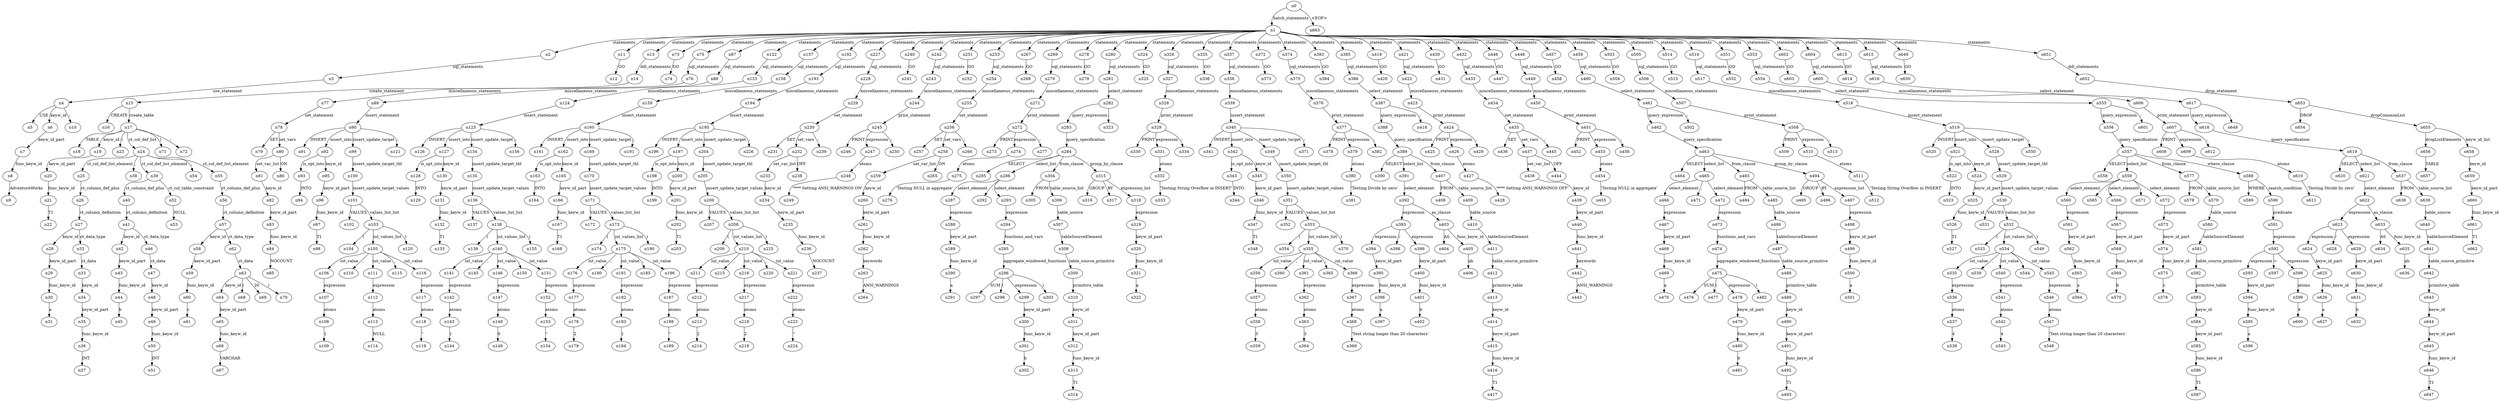 digraph ParseTree {
  n0 -> n1 [label="batch_statements"];
  n1 -> n2 [label="statements"];
  n2 -> n3 [label="sql_statements"];
  n3 -> n4 [label="use_statement"];
  n4 -> n5 [label="USE"];
  n4 -> n6 [label="keyw_id"];
  n6 -> n7 [label="keyw_id_part"];
  n7 -> n8 [label="func_keyw_id"];
  n8 -> n9 [label="AdventureWorks"];
  n4 -> n10 [label=";"];
  n1 -> n11 [label="statements"];
  n11 -> n12 [label="GO"];
  n1 -> n13 [label="statements"];
  n13 -> n14 [label="ddl_statements"];
  n14 -> n15 [label="create_statement"];
  n15 -> n16 [label="CREATE"];
  n15 -> n17 [label="create_table"];
  n17 -> n18 [label="TABLE"];
  n17 -> n19 [label="keyw_id"];
  n19 -> n20 [label="keyw_id_part"];
  n20 -> n21 [label="func_keyw_id"];
  n21 -> n22 [label="T1"];
  n17 -> n23 [label="("];
  n17 -> n24 [label="ct_col_def_list"];
  n24 -> n25 [label="ct_col_def_list_element"];
  n25 -> n26 [label="ct_column_def_plus"];
  n26 -> n27 [label="ct_column_definition"];
  n27 -> n28 [label="keyw_id"];
  n28 -> n29 [label="keyw_id_part"];
  n29 -> n30 [label="func_keyw_id"];
  n30 -> n31 [label="a"];
  n27 -> n32 [label="ct_data_type"];
  n32 -> n33 [label="ct_data"];
  n33 -> n34 [label="keyw_id"];
  n34 -> n35 [label="keyw_id_part"];
  n35 -> n36 [label="func_keyw_id"];
  n36 -> n37 [label="INT"];
  n24 -> n38 [label=","];
  n24 -> n39 [label="ct_col_def_list_element"];
  n39 -> n40 [label="ct_column_def_plus"];
  n40 -> n41 [label="ct_column_definition"];
  n41 -> n42 [label="keyw_id"];
  n42 -> n43 [label="keyw_id_part"];
  n43 -> n44 [label="func_keyw_id"];
  n44 -> n45 [label="b"];
  n41 -> n46 [label="ct_data_type"];
  n46 -> n47 [label="ct_data"];
  n47 -> n48 [label="keyw_id"];
  n48 -> n49 [label="keyw_id_part"];
  n49 -> n50 [label="func_keyw_id"];
  n50 -> n51 [label="INT"];
  n39 -> n52 [label="ct_col_table_constraint"];
  n52 -> n53 [label="NULL"];
  n24 -> n54 [label=","];
  n24 -> n55 [label="ct_col_def_list_element"];
  n55 -> n56 [label="ct_column_def_plus"];
  n56 -> n57 [label="ct_column_definition"];
  n57 -> n58 [label="keyw_id"];
  n58 -> n59 [label="keyw_id_part"];
  n59 -> n60 [label="func_keyw_id"];
  n60 -> n61 [label="c"];
  n57 -> n62 [label="ct_data_type"];
  n62 -> n63 [label="ct_data"];
  n63 -> n64 [label="keyw_id"];
  n64 -> n65 [label="keyw_id_part"];
  n65 -> n66 [label="func_keyw_id"];
  n66 -> n67 [label="VARCHAR"];
  n63 -> n68 [label="("];
  n63 -> n69 [label="20"];
  n63 -> n70 [label=")"];
  n17 -> n71 [label=")"];
  n17 -> n72 [label=";"];
  n1 -> n73 [label="statements"];
  n73 -> n74 [label="GO"];
  n1 -> n75 [label="statements"];
  n75 -> n76 [label="sql_statements"];
  n76 -> n77 [label="miscellaneous_statements"];
  n77 -> n78 [label="set_statement"];
  n78 -> n79 [label="SET"];
  n78 -> n80 [label="set_vars"];
  n80 -> n81 [label="set_var_list"];
  n81 -> n82 [label="keyw_id"];
  n82 -> n83 [label="keyw_id_part"];
  n83 -> n84 [label="func_keyw_id"];
  n84 -> n85 [label="NOCOUNT"];
  n80 -> n86 [label="ON"];
  n1 -> n87 [label="statements"];
  n87 -> n88 [label="sql_statements"];
  n88 -> n89 [label="miscellaneous_statements"];
  n89 -> n90 [label="insert_statement"];
  n90 -> n91 [label="INSERT"];
  n90 -> n92 [label="insert_into"];
  n92 -> n93 [label="is_opt_into"];
  n93 -> n94 [label="INTO"];
  n92 -> n95 [label="keyw_id"];
  n95 -> n96 [label="keyw_id_part"];
  n96 -> n97 [label="func_keyw_id"];
  n97 -> n98 [label="T1"];
  n90 -> n99 [label="insert_update_target"];
  n99 -> n100 [label="insert_update_target_tbl"];
  n100 -> n101 [label="insert_update_target_values"];
  n101 -> n102 [label="VALUES"];
  n101 -> n103 [label="values_list_list"];
  n103 -> n104 [label="("];
  n103 -> n105 [label="iut_values_list"];
  n105 -> n106 [label="iut_value"];
  n106 -> n107 [label="expression"];
  n107 -> n108 [label="atoms"];
  n108 -> n109 [label="1"];
  n105 -> n110 [label=","];
  n105 -> n111 [label="iut_value"];
  n111 -> n112 [label="expression"];
  n112 -> n113 [label="atoms"];
  n113 -> n114 [label="NULL"];
  n105 -> n115 [label=","];
  n105 -> n116 [label="iut_value"];
  n116 -> n117 [label="expression"];
  n117 -> n118 [label="atoms"];
  n118 -> n119 [label="''"];
  n103 -> n120 [label=")"];
  n90 -> n121 [label=";"];
  n1 -> n122 [label="statements"];
  n122 -> n123 [label="sql_statements"];
  n123 -> n124 [label="miscellaneous_statements"];
  n124 -> n125 [label="insert_statement"];
  n125 -> n126 [label="INSERT"];
  n125 -> n127 [label="insert_into"];
  n127 -> n128 [label="is_opt_into"];
  n128 -> n129 [label="INTO"];
  n127 -> n130 [label="keyw_id"];
  n130 -> n131 [label="keyw_id_part"];
  n131 -> n132 [label="func_keyw_id"];
  n132 -> n133 [label="T1"];
  n125 -> n134 [label="insert_update_target"];
  n134 -> n135 [label="insert_update_target_tbl"];
  n135 -> n136 [label="insert_update_target_values"];
  n136 -> n137 [label="VALUES"];
  n136 -> n138 [label="values_list_list"];
  n138 -> n139 [label="("];
  n138 -> n140 [label="iut_values_list"];
  n140 -> n141 [label="iut_value"];
  n141 -> n142 [label="expression"];
  n142 -> n143 [label="atoms"];
  n143 -> n144 [label="1"];
  n140 -> n145 [label=","];
  n140 -> n146 [label="iut_value"];
  n146 -> n147 [label="expression"];
  n147 -> n148 [label="atoms"];
  n148 -> n149 [label="0"];
  n140 -> n150 [label=","];
  n140 -> n151 [label="iut_value"];
  n151 -> n152 [label="expression"];
  n152 -> n153 [label="atoms"];
  n153 -> n154 [label="''"];
  n138 -> n155 [label=")"];
  n125 -> n156 [label=";"];
  n1 -> n157 [label="statements"];
  n157 -> n158 [label="sql_statements"];
  n158 -> n159 [label="miscellaneous_statements"];
  n159 -> n160 [label="insert_statement"];
  n160 -> n161 [label="INSERT"];
  n160 -> n162 [label="insert_into"];
  n162 -> n163 [label="is_opt_into"];
  n163 -> n164 [label="INTO"];
  n162 -> n165 [label="keyw_id"];
  n165 -> n166 [label="keyw_id_part"];
  n166 -> n167 [label="func_keyw_id"];
  n167 -> n168 [label="T1"];
  n160 -> n169 [label="insert_update_target"];
  n169 -> n170 [label="insert_update_target_tbl"];
  n170 -> n171 [label="insert_update_target_values"];
  n171 -> n172 [label="VALUES"];
  n171 -> n173 [label="values_list_list"];
  n173 -> n174 [label="("];
  n173 -> n175 [label="iut_values_list"];
  n175 -> n176 [label="iut_value"];
  n176 -> n177 [label="expression"];
  n177 -> n178 [label="atoms"];
  n178 -> n179 [label="2"];
  n175 -> n180 [label=","];
  n175 -> n181 [label="iut_value"];
  n181 -> n182 [label="expression"];
  n182 -> n183 [label="atoms"];
  n183 -> n184 [label="1"];
  n175 -> n185 [label=","];
  n175 -> n186 [label="iut_value"];
  n186 -> n187 [label="expression"];
  n187 -> n188 [label="atoms"];
  n188 -> n189 [label="''"];
  n173 -> n190 [label=")"];
  n160 -> n191 [label=";"];
  n1 -> n192 [label="statements"];
  n192 -> n193 [label="sql_statements"];
  n193 -> n194 [label="miscellaneous_statements"];
  n194 -> n195 [label="insert_statement"];
  n195 -> n196 [label="INSERT"];
  n195 -> n197 [label="insert_into"];
  n197 -> n198 [label="is_opt_into"];
  n198 -> n199 [label="INTO"];
  n197 -> n200 [label="keyw_id"];
  n200 -> n201 [label="keyw_id_part"];
  n201 -> n202 [label="func_keyw_id"];
  n202 -> n203 [label="T1"];
  n195 -> n204 [label="insert_update_target"];
  n204 -> n205 [label="insert_update_target_tbl"];
  n205 -> n206 [label="insert_update_target_values"];
  n206 -> n207 [label="VALUES"];
  n206 -> n208 [label="values_list_list"];
  n208 -> n209 [label="("];
  n208 -> n210 [label="iut_values_list"];
  n210 -> n211 [label="iut_value"];
  n211 -> n212 [label="expression"];
  n212 -> n213 [label="atoms"];
  n213 -> n214 [label="2"];
  n210 -> n215 [label=","];
  n210 -> n216 [label="iut_value"];
  n216 -> n217 [label="expression"];
  n217 -> n218 [label="atoms"];
  n218 -> n219 [label="2"];
  n210 -> n220 [label=","];
  n210 -> n221 [label="iut_value"];
  n221 -> n222 [label="expression"];
  n222 -> n223 [label="atoms"];
  n223 -> n224 [label="''"];
  n208 -> n225 [label=")"];
  n195 -> n226 [label=";"];
  n1 -> n227 [label="statements"];
  n227 -> n228 [label="sql_statements"];
  n228 -> n229 [label="miscellaneous_statements"];
  n229 -> n230 [label="set_statement"];
  n230 -> n231 [label="SET"];
  n230 -> n232 [label="set_vars"];
  n232 -> n233 [label="set_var_list"];
  n233 -> n234 [label="keyw_id"];
  n234 -> n235 [label="keyw_id_part"];
  n235 -> n236 [label="func_keyw_id"];
  n236 -> n237 [label="NOCOUNT"];
  n232 -> n238 [label="OFF"];
  n230 -> n239 [label=";"];
  n1 -> n240 [label="statements"];
  n240 -> n241 [label="GO"];
  n1 -> n242 [label="statements"];
  n242 -> n243 [label="sql_statements"];
  n243 -> n244 [label="miscellaneous_statements"];
  n244 -> n245 [label="print_statement"];
  n245 -> n246 [label="PRINT"];
  n245 -> n247 [label="expression"];
  n247 -> n248 [label="atoms"];
  n248 -> n249 [label="'**** Setting ANSI_WARNINGS ON'"];
  n245 -> n250 [label=";"];
  n1 -> n251 [label="statements"];
  n251 -> n252 [label="GO"];
  n1 -> n253 [label="statements"];
  n253 -> n254 [label="sql_statements"];
  n254 -> n255 [label="miscellaneous_statements"];
  n255 -> n256 [label="set_statement"];
  n256 -> n257 [label="SET"];
  n256 -> n258 [label="set_vars"];
  n258 -> n259 [label="set_var_list"];
  n259 -> n260 [label="keyw_id"];
  n260 -> n261 [label="keyw_id_part"];
  n261 -> n262 [label="func_keyw_id"];
  n262 -> n263 [label="keywords"];
  n263 -> n264 [label="ANSI_WARNINGS"];
  n258 -> n265 [label="ON"];
  n256 -> n266 [label=";"];
  n1 -> n267 [label="statements"];
  n267 -> n268 [label="GO"];
  n1 -> n269 [label="statements"];
  n269 -> n270 [label="sql_statements"];
  n270 -> n271 [label="miscellaneous_statements"];
  n271 -> n272 [label="print_statement"];
  n272 -> n273 [label="PRINT"];
  n272 -> n274 [label="expression"];
  n274 -> n275 [label="atoms"];
  n275 -> n276 [label="'Testing NULL in aggregate'"];
  n272 -> n277 [label=";"];
  n1 -> n278 [label="statements"];
  n278 -> n279 [label="GO"];
  n1 -> n280 [label="statements"];
  n280 -> n281 [label="sql_statements"];
  n281 -> n282 [label="select_statement"];
  n282 -> n283 [label="query_expression"];
  n283 -> n284 [label="query_specification"];
  n284 -> n285 [label="SELECT"];
  n284 -> n286 [label="select_list"];
  n286 -> n287 [label="select_element"];
  n287 -> n288 [label="expression"];
  n288 -> n289 [label="keyw_id_part"];
  n289 -> n290 [label="func_keyw_id"];
  n290 -> n291 [label="a"];
  n286 -> n292 [label=","];
  n286 -> n293 [label="select_element"];
  n293 -> n294 [label="expression"];
  n294 -> n295 [label="functions_and_vars"];
  n295 -> n296 [label="aggregate_windowed_functions"];
  n296 -> n297 [label="SUM"];
  n296 -> n298 [label="("];
  n296 -> n299 [label="expression"];
  n299 -> n300 [label="keyw_id_part"];
  n300 -> n301 [label="func_keyw_id"];
  n301 -> n302 [label="b"];
  n296 -> n303 [label=")"];
  n284 -> n304 [label="from_clause"];
  n304 -> n305 [label="FROM"];
  n304 -> n306 [label="table_source_list"];
  n306 -> n307 [label="table_source"];
  n307 -> n308 [label="tableSourceElement"];
  n308 -> n309 [label="table_source_primitive"];
  n309 -> n310 [label="primitive_table"];
  n310 -> n311 [label="keyw_id"];
  n311 -> n312 [label="keyw_id_part"];
  n312 -> n313 [label="func_keyw_id"];
  n313 -> n314 [label="T1"];
  n284 -> n315 [label="group_by_clause"];
  n315 -> n316 [label="GROUP"];
  n315 -> n317 [label="BY"];
  n315 -> n318 [label="expression_list"];
  n318 -> n319 [label="expression"];
  n319 -> n320 [label="keyw_id_part"];
  n320 -> n321 [label="func_keyw_id"];
  n321 -> n322 [label="a"];
  n282 -> n323 [label=";"];
  n1 -> n324 [label="statements"];
  n324 -> n325 [label="GO"];
  n1 -> n326 [label="statements"];
  n326 -> n327 [label="sql_statements"];
  n327 -> n328 [label="miscellaneous_statements"];
  n328 -> n329 [label="print_statement"];
  n329 -> n330 [label="PRINT"];
  n329 -> n331 [label="expression"];
  n331 -> n332 [label="atoms"];
  n332 -> n333 [label="'Testing String Overflow in INSERT'"];
  n329 -> n334 [label=";"];
  n1 -> n335 [label="statements"];
  n335 -> n336 [label="GO"];
  n1 -> n337 [label="statements"];
  n337 -> n338 [label="sql_statements"];
  n338 -> n339 [label="miscellaneous_statements"];
  n339 -> n340 [label="insert_statement"];
  n340 -> n341 [label="INSERT"];
  n340 -> n342 [label="insert_into"];
  n342 -> n343 [label="is_opt_into"];
  n343 -> n344 [label="INTO"];
  n342 -> n345 [label="keyw_id"];
  n345 -> n346 [label="keyw_id_part"];
  n346 -> n347 [label="func_keyw_id"];
  n347 -> n348 [label="T1"];
  n340 -> n349 [label="insert_update_target"];
  n349 -> n350 [label="insert_update_target_tbl"];
  n350 -> n351 [label="insert_update_target_values"];
  n351 -> n352 [label="VALUES"];
  n351 -> n353 [label="values_list_list"];
  n353 -> n354 [label="("];
  n353 -> n355 [label="iut_values_list"];
  n355 -> n356 [label="iut_value"];
  n356 -> n357 [label="expression"];
  n357 -> n358 [label="atoms"];
  n358 -> n359 [label="3"];
  n355 -> n360 [label=","];
  n355 -> n361 [label="iut_value"];
  n361 -> n362 [label="expression"];
  n362 -> n363 [label="atoms"];
  n363 -> n364 [label="3"];
  n355 -> n365 [label=","];
  n355 -> n366 [label="iut_value"];
  n366 -> n367 [label="expression"];
  n367 -> n368 [label="atoms"];
  n368 -> n369 [label="'Text string longer than 20 characters'"];
  n353 -> n370 [label=")"];
  n340 -> n371 [label=";"];
  n1 -> n372 [label="statements"];
  n372 -> n373 [label="GO"];
  n1 -> n374 [label="statements"];
  n374 -> n375 [label="sql_statements"];
  n375 -> n376 [label="miscellaneous_statements"];
  n376 -> n377 [label="print_statement"];
  n377 -> n378 [label="PRINT"];
  n377 -> n379 [label="expression"];
  n379 -> n380 [label="atoms"];
  n380 -> n381 [label="'Testing Divide by zero'"];
  n377 -> n382 [label=";"];
  n1 -> n383 [label="statements"];
  n383 -> n384 [label="GO"];
  n1 -> n385 [label="statements"];
  n385 -> n386 [label="sql_statements"];
  n386 -> n387 [label="select_statement"];
  n387 -> n388 [label="query_expression"];
  n388 -> n389 [label="query_specification"];
  n389 -> n390 [label="SELECT"];
  n389 -> n391 [label="select_list"];
  n391 -> n392 [label="select_element"];
  n392 -> n393 [label="expression"];
  n393 -> n394 [label="expression"];
  n394 -> n395 [label="keyw_id_part"];
  n395 -> n396 [label="func_keyw_id"];
  n396 -> n397 [label="a"];
  n393 -> n398 [label="/"];
  n393 -> n399 [label="expression"];
  n399 -> n400 [label="keyw_id_part"];
  n400 -> n401 [label="func_keyw_id"];
  n401 -> n402 [label="b"];
  n392 -> n403 [label="as_clause"];
  n403 -> n404 [label="AS"];
  n403 -> n405 [label="func_keyw_id"];
  n405 -> n406 [label="ab"];
  n389 -> n407 [label="from_clause"];
  n407 -> n408 [label="FROM"];
  n407 -> n409 [label="table_source_list"];
  n409 -> n410 [label="table_source"];
  n410 -> n411 [label="tableSourceElement"];
  n411 -> n412 [label="table_source_primitive"];
  n412 -> n413 [label="primitive_table"];
  n413 -> n414 [label="keyw_id"];
  n414 -> n415 [label="keyw_id_part"];
  n415 -> n416 [label="func_keyw_id"];
  n416 -> n417 [label="T1"];
  n387 -> n418 [label=";"];
  n1 -> n419 [label="statements"];
  n419 -> n420 [label="GO"];
  n1 -> n421 [label="statements"];
  n421 -> n422 [label="sql_statements"];
  n422 -> n423 [label="miscellaneous_statements"];
  n423 -> n424 [label="print_statement"];
  n424 -> n425 [label="PRINT"];
  n424 -> n426 [label="expression"];
  n426 -> n427 [label="atoms"];
  n427 -> n428 [label="'**** Setting ANSI_WARNINGS OFF'"];
  n424 -> n429 [label=";"];
  n1 -> n430 [label="statements"];
  n430 -> n431 [label="GO"];
  n1 -> n432 [label="statements"];
  n432 -> n433 [label="sql_statements"];
  n433 -> n434 [label="miscellaneous_statements"];
  n434 -> n435 [label="set_statement"];
  n435 -> n436 [label="SET"];
  n435 -> n437 [label="set_vars"];
  n437 -> n438 [label="set_var_list"];
  n438 -> n439 [label="keyw_id"];
  n439 -> n440 [label="keyw_id_part"];
  n440 -> n441 [label="func_keyw_id"];
  n441 -> n442 [label="keywords"];
  n442 -> n443 [label="ANSI_WARNINGS"];
  n437 -> n444 [label="OFF"];
  n435 -> n445 [label=";"];
  n1 -> n446 [label="statements"];
  n446 -> n447 [label="GO"];
  n1 -> n448 [label="statements"];
  n448 -> n449 [label="sql_statements"];
  n449 -> n450 [label="miscellaneous_statements"];
  n450 -> n451 [label="print_statement"];
  n451 -> n452 [label="PRINT"];
  n451 -> n453 [label="expression"];
  n453 -> n454 [label="atoms"];
  n454 -> n455 [label="'Testing NULL in aggregate'"];
  n451 -> n456 [label=";"];
  n1 -> n457 [label="statements"];
  n457 -> n458 [label="GO"];
  n1 -> n459 [label="statements"];
  n459 -> n460 [label="sql_statements"];
  n460 -> n461 [label="select_statement"];
  n461 -> n462 [label="query_expression"];
  n462 -> n463 [label="query_specification"];
  n463 -> n464 [label="SELECT"];
  n463 -> n465 [label="select_list"];
  n465 -> n466 [label="select_element"];
  n466 -> n467 [label="expression"];
  n467 -> n468 [label="keyw_id_part"];
  n468 -> n469 [label="func_keyw_id"];
  n469 -> n470 [label="a"];
  n465 -> n471 [label=","];
  n465 -> n472 [label="select_element"];
  n472 -> n473 [label="expression"];
  n473 -> n474 [label="functions_and_vars"];
  n474 -> n475 [label="aggregate_windowed_functions"];
  n475 -> n476 [label="SUM"];
  n475 -> n477 [label="("];
  n475 -> n478 [label="expression"];
  n478 -> n479 [label="keyw_id_part"];
  n479 -> n480 [label="func_keyw_id"];
  n480 -> n481 [label="b"];
  n475 -> n482 [label=")"];
  n463 -> n483 [label="from_clause"];
  n483 -> n484 [label="FROM"];
  n483 -> n485 [label="table_source_list"];
  n485 -> n486 [label="table_source"];
  n486 -> n487 [label="tableSourceElement"];
  n487 -> n488 [label="table_source_primitive"];
  n488 -> n489 [label="primitive_table"];
  n489 -> n490 [label="keyw_id"];
  n490 -> n491 [label="keyw_id_part"];
  n491 -> n492 [label="func_keyw_id"];
  n492 -> n493 [label="T1"];
  n463 -> n494 [label="group_by_clause"];
  n494 -> n495 [label="GROUP"];
  n494 -> n496 [label="BY"];
  n494 -> n497 [label="expression_list"];
  n497 -> n498 [label="expression"];
  n498 -> n499 [label="keyw_id_part"];
  n499 -> n500 [label="func_keyw_id"];
  n500 -> n501 [label="a"];
  n461 -> n502 [label=";"];
  n1 -> n503 [label="statements"];
  n503 -> n504 [label="GO"];
  n1 -> n505 [label="statements"];
  n505 -> n506 [label="sql_statements"];
  n506 -> n507 [label="miscellaneous_statements"];
  n507 -> n508 [label="print_statement"];
  n508 -> n509 [label="PRINT"];
  n508 -> n510 [label="expression"];
  n510 -> n511 [label="atoms"];
  n511 -> n512 [label="'Testing String Overflow in INSERT'"];
  n508 -> n513 [label=";"];
  n1 -> n514 [label="statements"];
  n514 -> n515 [label="GO"];
  n1 -> n516 [label="statements"];
  n516 -> n517 [label="sql_statements"];
  n517 -> n518 [label="miscellaneous_statements"];
  n518 -> n519 [label="insert_statement"];
  n519 -> n520 [label="INSERT"];
  n519 -> n521 [label="insert_into"];
  n521 -> n522 [label="is_opt_into"];
  n522 -> n523 [label="INTO"];
  n521 -> n524 [label="keyw_id"];
  n524 -> n525 [label="keyw_id_part"];
  n525 -> n526 [label="func_keyw_id"];
  n526 -> n527 [label="T1"];
  n519 -> n528 [label="insert_update_target"];
  n528 -> n529 [label="insert_update_target_tbl"];
  n529 -> n530 [label="insert_update_target_values"];
  n530 -> n531 [label="VALUES"];
  n530 -> n532 [label="values_list_list"];
  n532 -> n533 [label="("];
  n532 -> n534 [label="iut_values_list"];
  n534 -> n535 [label="iut_value"];
  n535 -> n536 [label="expression"];
  n536 -> n537 [label="atoms"];
  n537 -> n538 [label="4"];
  n534 -> n539 [label=","];
  n534 -> n540 [label="iut_value"];
  n540 -> n541 [label="expression"];
  n541 -> n542 [label="atoms"];
  n542 -> n543 [label="4"];
  n534 -> n544 [label=","];
  n534 -> n545 [label="iut_value"];
  n545 -> n546 [label="expression"];
  n546 -> n547 [label="atoms"];
  n547 -> n548 [label="'Text string longer than 20 characters'"];
  n532 -> n549 [label=")"];
  n519 -> n550 [label=";"];
  n1 -> n551 [label="statements"];
  n551 -> n552 [label="GO"];
  n1 -> n553 [label="statements"];
  n553 -> n554 [label="sql_statements"];
  n554 -> n555 [label="select_statement"];
  n555 -> n556 [label="query_expression"];
  n556 -> n557 [label="query_specification"];
  n557 -> n558 [label="SELECT"];
  n557 -> n559 [label="select_list"];
  n559 -> n560 [label="select_element"];
  n560 -> n561 [label="expression"];
  n561 -> n562 [label="keyw_id_part"];
  n562 -> n563 [label="func_keyw_id"];
  n563 -> n564 [label="a"];
  n559 -> n565 [label=","];
  n559 -> n566 [label="select_element"];
  n566 -> n567 [label="expression"];
  n567 -> n568 [label="keyw_id_part"];
  n568 -> n569 [label="func_keyw_id"];
  n569 -> n570 [label="b"];
  n559 -> n571 [label=","];
  n559 -> n572 [label="select_element"];
  n572 -> n573 [label="expression"];
  n573 -> n574 [label="keyw_id_part"];
  n574 -> n575 [label="func_keyw_id"];
  n575 -> n576 [label="c"];
  n557 -> n577 [label="from_clause"];
  n577 -> n578 [label="FROM"];
  n577 -> n579 [label="table_source_list"];
  n579 -> n580 [label="table_source"];
  n580 -> n581 [label="tableSourceElement"];
  n581 -> n582 [label="table_source_primitive"];
  n582 -> n583 [label="primitive_table"];
  n583 -> n584 [label="keyw_id"];
  n584 -> n585 [label="keyw_id_part"];
  n585 -> n586 [label="func_keyw_id"];
  n586 -> n587 [label="T1"];
  n557 -> n588 [label="where_clause"];
  n588 -> n589 [label="WHERE"];
  n588 -> n590 [label="search_condition"];
  n590 -> n591 [label="predicate"];
  n591 -> n592 [label="expression"];
  n592 -> n593 [label="expression"];
  n593 -> n594 [label="keyw_id_part"];
  n594 -> n595 [label="func_keyw_id"];
  n595 -> n596 [label="a"];
  n592 -> n597 [label="="];
  n592 -> n598 [label="expression"];
  n598 -> n599 [label="atoms"];
  n599 -> n600 [label="4"];
  n555 -> n601 [label=";"];
  n1 -> n602 [label="statements"];
  n602 -> n603 [label="GO"];
  n1 -> n604 [label="statements"];
  n604 -> n605 [label="sql_statements"];
  n605 -> n606 [label="miscellaneous_statements"];
  n606 -> n607 [label="print_statement"];
  n607 -> n608 [label="PRINT"];
  n607 -> n609 [label="expression"];
  n609 -> n610 [label="atoms"];
  n610 -> n611 [label="'Testing Divide by zero'"];
  n607 -> n612 [label=";"];
  n1 -> n613 [label="statements"];
  n613 -> n614 [label="GO"];
  n1 -> n615 [label="statements"];
  n615 -> n616 [label="sql_statements"];
  n616 -> n617 [label="select_statement"];
  n617 -> n618 [label="query_expression"];
  n618 -> n619 [label="query_specification"];
  n619 -> n620 [label="SELECT"];
  n619 -> n621 [label="select_list"];
  n621 -> n622 [label="select_element"];
  n622 -> n623 [label="expression"];
  n623 -> n624 [label="expression"];
  n624 -> n625 [label="keyw_id_part"];
  n625 -> n626 [label="func_keyw_id"];
  n626 -> n627 [label="a"];
  n623 -> n628 [label="/"];
  n623 -> n629 [label="expression"];
  n629 -> n630 [label="keyw_id_part"];
  n630 -> n631 [label="func_keyw_id"];
  n631 -> n632 [label="b"];
  n622 -> n633 [label="as_clause"];
  n633 -> n634 [label="AS"];
  n633 -> n635 [label="func_keyw_id"];
  n635 -> n636 [label="ab"];
  n619 -> n637 [label="from_clause"];
  n637 -> n638 [label="FROM"];
  n637 -> n639 [label="table_source_list"];
  n639 -> n640 [label="table_source"];
  n640 -> n641 [label="tableSourceElement"];
  n641 -> n642 [label="table_source_primitive"];
  n642 -> n643 [label="primitive_table"];
  n643 -> n644 [label="keyw_id"];
  n644 -> n645 [label="keyw_id_part"];
  n645 -> n646 [label="func_keyw_id"];
  n646 -> n647 [label="T1"];
  n617 -> n648 [label=";"];
  n1 -> n649 [label="statements"];
  n649 -> n650 [label="GO"];
  n1 -> n651 [label="statements"];
  n651 -> n652 [label="ddl_statements"];
  n652 -> n653 [label="drop_statement"];
  n653 -> n654 [label="DROP"];
  n653 -> n655 [label="dropCommonList"];
  n655 -> n656 [label="dropListElements"];
  n656 -> n657 [label="TABLE"];
  n655 -> n658 [label="keyw_id_list"];
  n658 -> n659 [label="keyw_id"];
  n659 -> n660 [label="keyw_id_part"];
  n660 -> n661 [label="func_keyw_id"];
  n661 -> n662 [label="T1"];
  n0 -> n663 [label="<EOF>"];
}